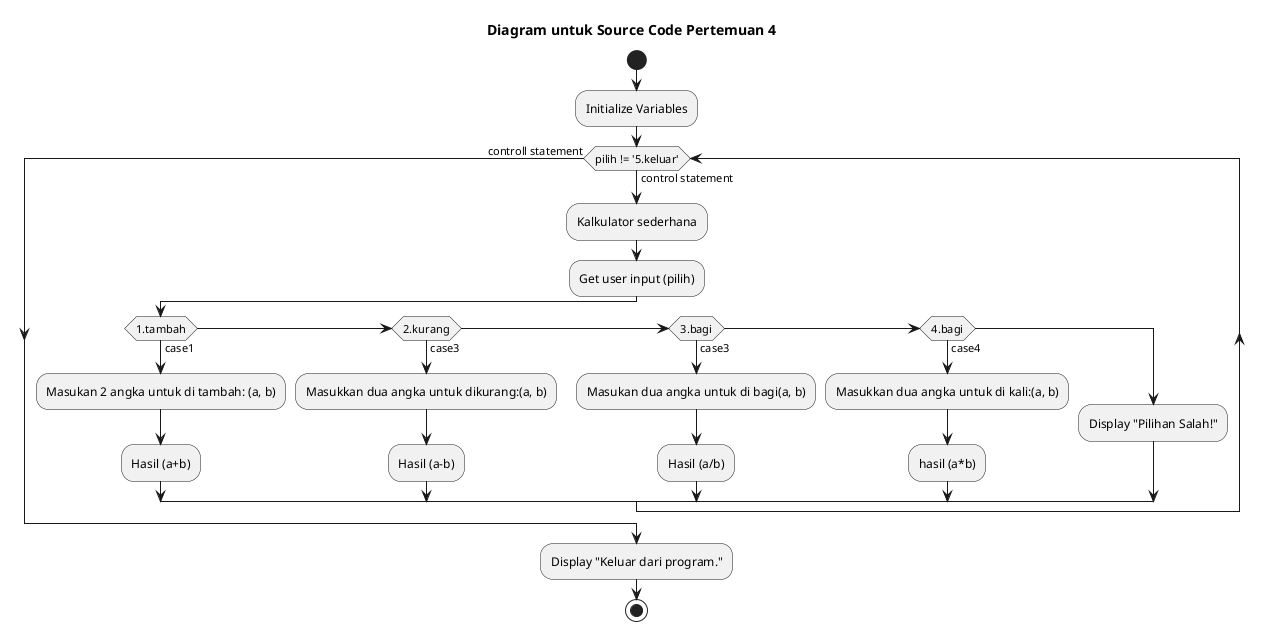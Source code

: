 @startuml essay4.cpp

title Diagram untuk Source Code Pertemuan 4
start
:Initialize Variables;
while (pilih != '5.keluar') is (control statement)
    :Kalkulator sederhana;
    :Get user input (pilih);
if  (1.tambah) then (case1)
    :Masukan 2 angka untuk di tambah: (a, b);
    :Hasil (a+b);
else if (2.kurang) then (case3)
    :Masukkan dua angka untuk dikurang:(a, b);
    :Hasil (a-b);
else if (3.bagi) then (case3)
    :Masukan dua angka untuk di bagi(a, b);
    :Hasil (a/b);
else if (4.bagi) then (case4)
    :Masukkan dua angka untuk di kali:(a, b);
    :hasil (a*b);
else
    :Display "Pilihan Salah!";
    endif
endwhile (controll statement)
:Display "Keluar dari program.";
stop
@enduml
